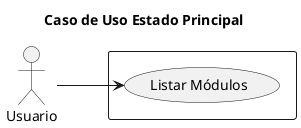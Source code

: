 @startuml

title Caso de Uso Estado Principal

left to right direction

actor Usuario as user

rectangle  {
    usecase "Listar Módulos" as listarMod
}

user --> listarMod: ""

@enduml